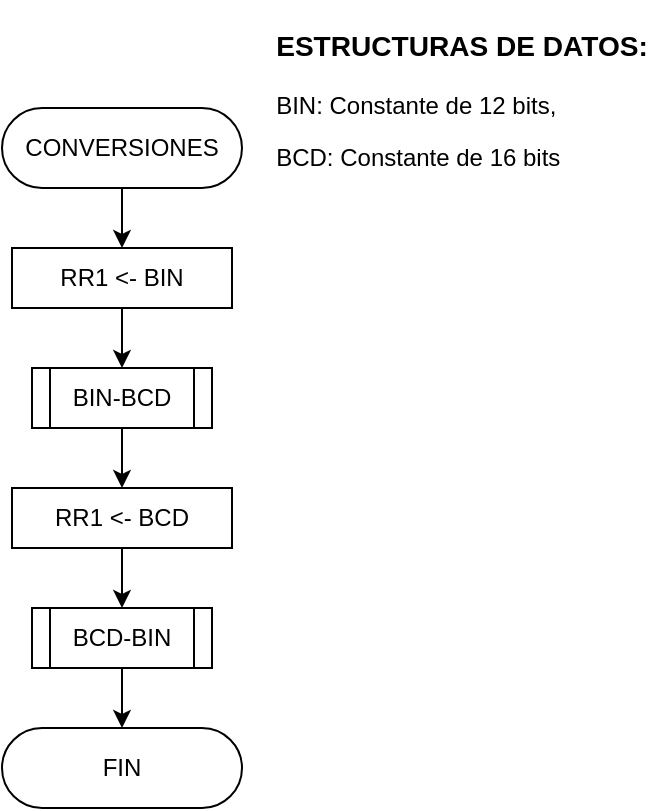 <mxfile version="13.1.3" type="device"><diagram id="C5RBs43oDa-KdzZeNtuy" name="Page-1"><mxGraphModel dx="1278" dy="531" grid="1" gridSize="10" guides="1" tooltips="1" connect="1" arrows="1" fold="1" page="1" pageScale="1" pageWidth="827" pageHeight="1169" math="0" shadow="0"><root><mxCell id="WIyWlLk6GJQsqaUBKTNV-0"/><mxCell id="WIyWlLk6GJQsqaUBKTNV-1" parent="WIyWlLk6GJQsqaUBKTNV-0"/><mxCell id="PodOmA2VTblJ01dHAW4s-14" style="edgeStyle=orthogonalEdgeStyle;rounded=0;orthogonalLoop=1;jettySize=auto;html=1;exitX=0.5;exitY=1;exitDx=0;exitDy=0;entryX=0.5;entryY=0;entryDx=0;entryDy=0;" parent="WIyWlLk6GJQsqaUBKTNV-1" source="WIyWlLk6GJQsqaUBKTNV-3" target="PodOmA2VTblJ01dHAW4s-3" edge="1"><mxGeometry relative="1" as="geometry"/></mxCell><mxCell id="WIyWlLk6GJQsqaUBKTNV-3" value="CONVERSIONES" style="rounded=1;whiteSpace=wrap;html=1;fontSize=12;glass=0;strokeWidth=1;shadow=0;arcSize=50;" parent="WIyWlLk6GJQsqaUBKTNV-1" vertex="1"><mxGeometry x="160" y="80" width="120" height="40" as="geometry"/></mxCell><mxCell id="PodOmA2VTblJ01dHAW4s-8" style="edgeStyle=orthogonalEdgeStyle;rounded=0;orthogonalLoop=1;jettySize=auto;html=1;exitX=0.5;exitY=1;exitDx=0;exitDy=0;entryX=0.5;entryY=0;entryDx=0;entryDy=0;" parent="WIyWlLk6GJQsqaUBKTNV-1" source="PodOmA2VTblJ01dHAW4s-0" target="PodOmA2VTblJ01dHAW4s-4" edge="1"><mxGeometry relative="1" as="geometry"/></mxCell><mxCell id="PodOmA2VTblJ01dHAW4s-0" value="BIN-BCD" style="shape=process;whiteSpace=wrap;html=1;backgroundOutline=1;" parent="WIyWlLk6GJQsqaUBKTNV-1" vertex="1"><mxGeometry x="175" y="210" width="90" height="30" as="geometry"/></mxCell><mxCell id="PodOmA2VTblJ01dHAW4s-12" style="edgeStyle=orthogonalEdgeStyle;rounded=0;orthogonalLoop=1;jettySize=auto;html=1;exitX=0.5;exitY=1;exitDx=0;exitDy=0;entryX=0.5;entryY=0;entryDx=0;entryDy=0;" parent="WIyWlLk6GJQsqaUBKTNV-1" source="PodOmA2VTblJ01dHAW4s-1" target="PodOmA2VTblJ01dHAW4s-11" edge="1"><mxGeometry relative="1" as="geometry"/></mxCell><mxCell id="PodOmA2VTblJ01dHAW4s-1" value="BCD-BIN" style="shape=process;whiteSpace=wrap;html=1;backgroundOutline=1;" parent="WIyWlLk6GJQsqaUBKTNV-1" vertex="1"><mxGeometry x="175" y="330" width="90" height="30" as="geometry"/></mxCell><mxCell id="PodOmA2VTblJ01dHAW4s-7" style="edgeStyle=orthogonalEdgeStyle;rounded=0;orthogonalLoop=1;jettySize=auto;html=1;exitX=0.5;exitY=1;exitDx=0;exitDy=0;entryX=0.5;entryY=0;entryDx=0;entryDy=0;" parent="WIyWlLk6GJQsqaUBKTNV-1" source="PodOmA2VTblJ01dHAW4s-3" target="PodOmA2VTblJ01dHAW4s-0" edge="1"><mxGeometry relative="1" as="geometry"/></mxCell><mxCell id="PodOmA2VTblJ01dHAW4s-3" value="RR1 &amp;lt;- BIN&lt;br&gt;" style="rounded=0;whiteSpace=wrap;html=1;" parent="WIyWlLk6GJQsqaUBKTNV-1" vertex="1"><mxGeometry x="165" y="150" width="110" height="30" as="geometry"/></mxCell><mxCell id="PodOmA2VTblJ01dHAW4s-9" style="edgeStyle=orthogonalEdgeStyle;rounded=0;orthogonalLoop=1;jettySize=auto;html=1;exitX=0.5;exitY=1;exitDx=0;exitDy=0;entryX=0.5;entryY=0;entryDx=0;entryDy=0;" parent="WIyWlLk6GJQsqaUBKTNV-1" source="PodOmA2VTblJ01dHAW4s-4" target="PodOmA2VTblJ01dHAW4s-1" edge="1"><mxGeometry relative="1" as="geometry"/></mxCell><mxCell id="PodOmA2VTblJ01dHAW4s-4" value="RR1 &amp;lt;- BCD" style="rounded=0;whiteSpace=wrap;html=1;" parent="WIyWlLk6GJQsqaUBKTNV-1" vertex="1"><mxGeometry x="165" y="270" width="110" height="30" as="geometry"/></mxCell><mxCell id="PodOmA2VTblJ01dHAW4s-11" value="FIN" style="rounded=1;whiteSpace=wrap;html=1;fontSize=12;glass=0;strokeWidth=1;shadow=0;arcSize=50;" parent="WIyWlLk6GJQsqaUBKTNV-1" vertex="1"><mxGeometry x="160" y="390" width="120" height="40" as="geometry"/></mxCell><mxCell id="PodOmA2VTblJ01dHAW4s-13" value="&lt;h3&gt;ESTRUCTURAS DE DATOS:&lt;/h3&gt;&lt;p style=&quot;text-align: left&quot;&gt;BIN: Constante de 12 bits,&lt;/p&gt;&lt;p style=&quot;text-align: left&quot;&gt;BCD: Constante de 16 bits&lt;/p&gt;" style="text;html=1;strokeColor=none;fillColor=none;align=center;verticalAlign=middle;whiteSpace=wrap;rounded=0;" parent="WIyWlLk6GJQsqaUBKTNV-1" vertex="1"><mxGeometry x="290" y="30" width="200" height="90" as="geometry"/></mxCell></root></mxGraphModel></diagram></mxfile>